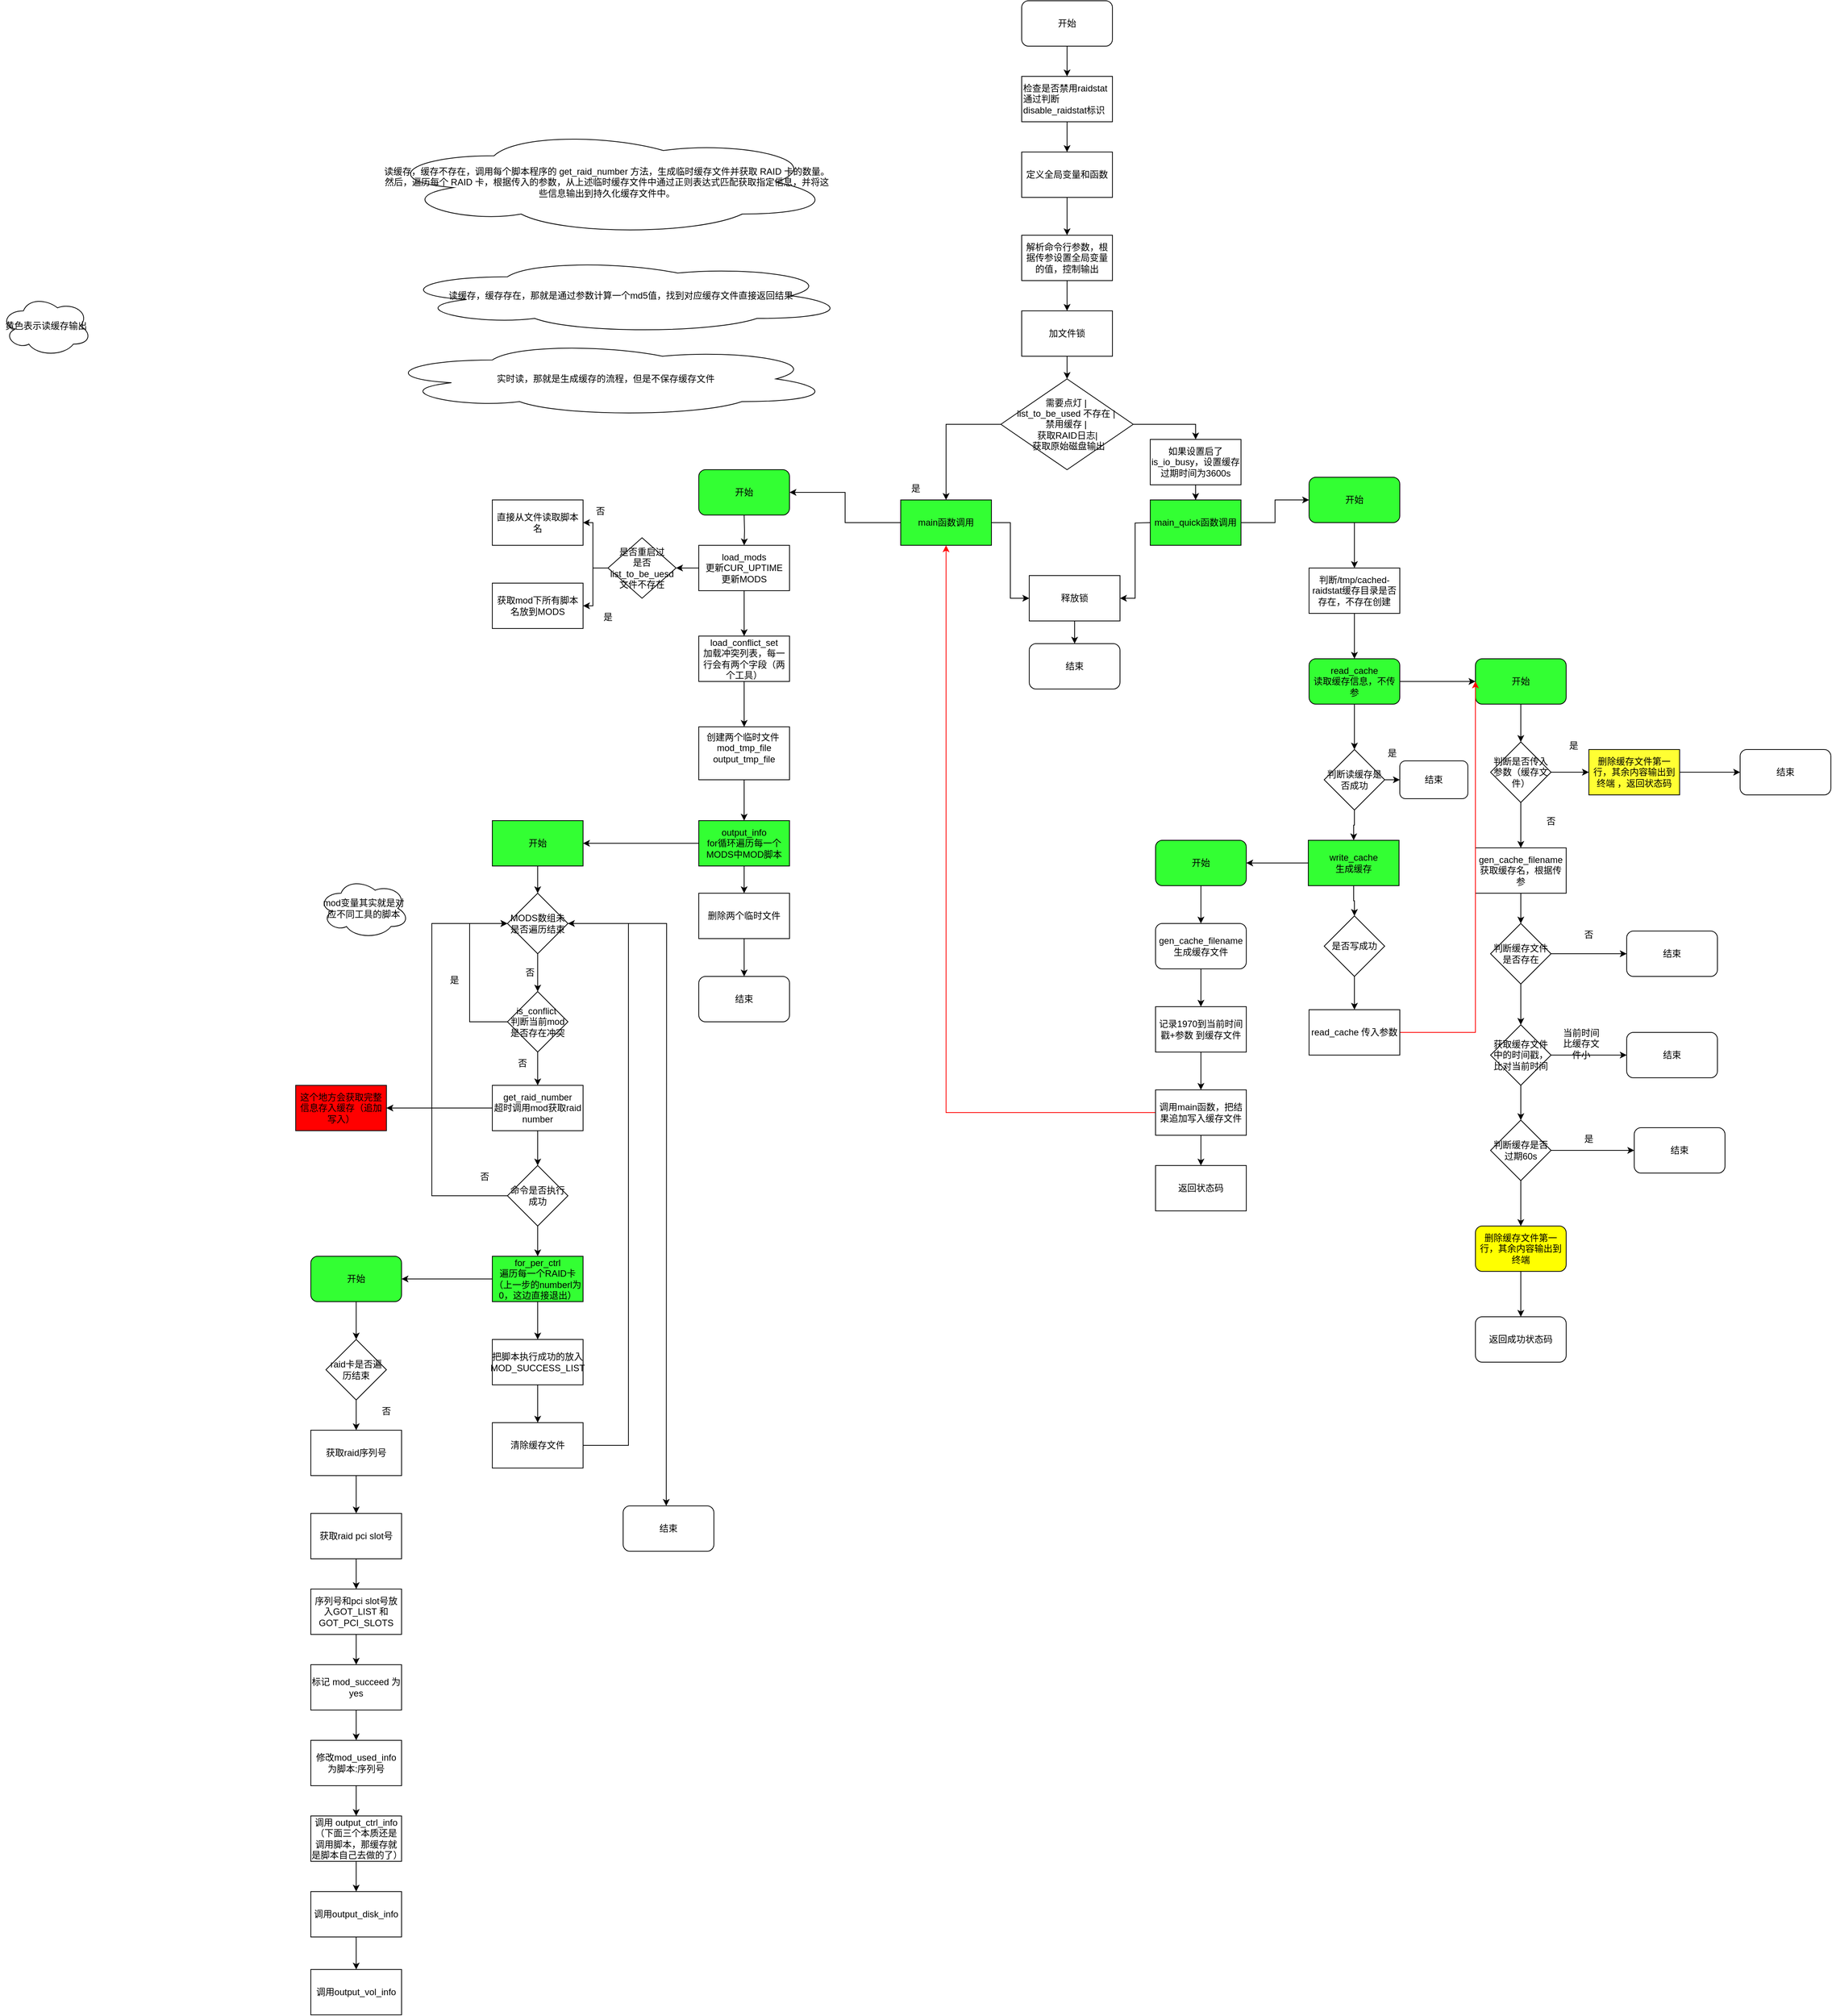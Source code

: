 <mxfile version="26.1.3">
  <diagram id="C5RBs43oDa-KdzZeNtuy" name="Page-1">
    <mxGraphModel dx="4551" dy="946" grid="1" gridSize="10" guides="1" tooltips="1" connect="1" arrows="1" fold="1" page="1" pageScale="1" pageWidth="827" pageHeight="1169" math="0" shadow="0">
      <root>
        <mxCell id="WIyWlLk6GJQsqaUBKTNV-0" />
        <mxCell id="WIyWlLk6GJQsqaUBKTNV-1" parent="WIyWlLk6GJQsqaUBKTNV-0" />
        <mxCell id="-BZLUgVBchCZVsi0vIrl-2" value="" style="edgeStyle=orthogonalEdgeStyle;rounded=0;orthogonalLoop=1;jettySize=auto;html=1;" edge="1" parent="WIyWlLk6GJQsqaUBKTNV-1" source="-BZLUgVBchCZVsi0vIrl-0" target="-BZLUgVBchCZVsi0vIrl-1">
          <mxGeometry relative="1" as="geometry" />
        </mxCell>
        <mxCell id="-BZLUgVBchCZVsi0vIrl-0" value="开始" style="rounded=1;whiteSpace=wrap;html=1;" vertex="1" parent="WIyWlLk6GJQsqaUBKTNV-1">
          <mxGeometry x="-650" y="320" width="120" height="60" as="geometry" />
        </mxCell>
        <mxCell id="-BZLUgVBchCZVsi0vIrl-4" value="" style="edgeStyle=orthogonalEdgeStyle;rounded=0;orthogonalLoop=1;jettySize=auto;html=1;" edge="1" parent="WIyWlLk6GJQsqaUBKTNV-1" source="-BZLUgVBchCZVsi0vIrl-1" target="-BZLUgVBchCZVsi0vIrl-3">
          <mxGeometry relative="1" as="geometry" />
        </mxCell>
        <mxCell id="-BZLUgVBchCZVsi0vIrl-1" value="检查是否禁用raidstat&lt;div&gt;通过判断disable_raidstat标识&lt;/div&gt;" style="rounded=0;whiteSpace=wrap;html=1;align=left;" vertex="1" parent="WIyWlLk6GJQsqaUBKTNV-1">
          <mxGeometry x="-650" y="420" width="120" height="60" as="geometry" />
        </mxCell>
        <mxCell id="-BZLUgVBchCZVsi0vIrl-6" value="" style="edgeStyle=orthogonalEdgeStyle;rounded=0;orthogonalLoop=1;jettySize=auto;html=1;" edge="1" parent="WIyWlLk6GJQsqaUBKTNV-1" source="-BZLUgVBchCZVsi0vIrl-3" target="-BZLUgVBchCZVsi0vIrl-5">
          <mxGeometry relative="1" as="geometry" />
        </mxCell>
        <mxCell id="-BZLUgVBchCZVsi0vIrl-3" value="定义全局变量和函数" style="rounded=0;whiteSpace=wrap;html=1;" vertex="1" parent="WIyWlLk6GJQsqaUBKTNV-1">
          <mxGeometry x="-650" y="520" width="120" height="60" as="geometry" />
        </mxCell>
        <mxCell id="-BZLUgVBchCZVsi0vIrl-8" value="" style="edgeStyle=orthogonalEdgeStyle;rounded=0;orthogonalLoop=1;jettySize=auto;html=1;" edge="1" parent="WIyWlLk6GJQsqaUBKTNV-1" source="-BZLUgVBchCZVsi0vIrl-5" target="-BZLUgVBchCZVsi0vIrl-7">
          <mxGeometry relative="1" as="geometry" />
        </mxCell>
        <mxCell id="-BZLUgVBchCZVsi0vIrl-5" value="解析命令行参数，根据传参设置全局变量的值，控制输出" style="rounded=0;whiteSpace=wrap;html=1;" vertex="1" parent="WIyWlLk6GJQsqaUBKTNV-1">
          <mxGeometry x="-650" y="630" width="120" height="60" as="geometry" />
        </mxCell>
        <mxCell id="-BZLUgVBchCZVsi0vIrl-10" value="" style="edgeStyle=orthogonalEdgeStyle;rounded=0;orthogonalLoop=1;jettySize=auto;html=1;" edge="1" parent="WIyWlLk6GJQsqaUBKTNV-1" source="-BZLUgVBchCZVsi0vIrl-7" target="-BZLUgVBchCZVsi0vIrl-9">
          <mxGeometry relative="1" as="geometry" />
        </mxCell>
        <mxCell id="-BZLUgVBchCZVsi0vIrl-7" value="加文件锁" style="rounded=0;whiteSpace=wrap;html=1;" vertex="1" parent="WIyWlLk6GJQsqaUBKTNV-1">
          <mxGeometry x="-650" y="730" width="120" height="60" as="geometry" />
        </mxCell>
        <mxCell id="-BZLUgVBchCZVsi0vIrl-24" style="edgeStyle=orthogonalEdgeStyle;rounded=0;orthogonalLoop=1;jettySize=auto;html=1;entryX=0.5;entryY=0;entryDx=0;entryDy=0;" edge="1" parent="WIyWlLk6GJQsqaUBKTNV-1" source="-BZLUgVBchCZVsi0vIrl-9" target="-BZLUgVBchCZVsi0vIrl-12">
          <mxGeometry relative="1" as="geometry" />
        </mxCell>
        <mxCell id="-BZLUgVBchCZVsi0vIrl-218" style="edgeStyle=orthogonalEdgeStyle;rounded=0;orthogonalLoop=1;jettySize=auto;html=1;entryX=0.5;entryY=0;entryDx=0;entryDy=0;" edge="1" parent="WIyWlLk6GJQsqaUBKTNV-1" source="-BZLUgVBchCZVsi0vIrl-9" target="-BZLUgVBchCZVsi0vIrl-217">
          <mxGeometry relative="1" as="geometry" />
        </mxCell>
        <mxCell id="-BZLUgVBchCZVsi0vIrl-9" value="需要点灯 |&amp;nbsp;&lt;div&gt;list_to_be_used 不存在 |&amp;nbsp;&lt;/div&gt;&lt;div&gt;禁用缓存 |&amp;nbsp;&lt;/div&gt;&lt;div&gt;获取RAID日志|&lt;/div&gt;&lt;div&gt;&amp;nbsp;获取原始磁盘输出&lt;/div&gt;" style="rhombus;whiteSpace=wrap;html=1;" vertex="1" parent="WIyWlLk6GJQsqaUBKTNV-1">
          <mxGeometry x="-677.5" y="820" width="175" height="120" as="geometry" />
        </mxCell>
        <mxCell id="-BZLUgVBchCZVsi0vIrl-79" style="edgeStyle=orthogonalEdgeStyle;rounded=0;orthogonalLoop=1;jettySize=auto;html=1;entryX=0;entryY=0.5;entryDx=0;entryDy=0;" edge="1" parent="WIyWlLk6GJQsqaUBKTNV-1" source="-BZLUgVBchCZVsi0vIrl-12" target="-BZLUgVBchCZVsi0vIrl-78">
          <mxGeometry relative="1" as="geometry" />
        </mxCell>
        <mxCell id="-BZLUgVBchCZVsi0vIrl-92" style="edgeStyle=orthogonalEdgeStyle;rounded=0;orthogonalLoop=1;jettySize=auto;html=1;" edge="1" parent="WIyWlLk6GJQsqaUBKTNV-1" source="-BZLUgVBchCZVsi0vIrl-12" target="-BZLUgVBchCZVsi0vIrl-83">
          <mxGeometry relative="1" as="geometry" />
        </mxCell>
        <mxCell id="-BZLUgVBchCZVsi0vIrl-12" value="main函数调用" style="rounded=0;whiteSpace=wrap;html=1;fillColor=#33FF33;" vertex="1" parent="WIyWlLk6GJQsqaUBKTNV-1">
          <mxGeometry x="-810" y="980" width="120" height="60" as="geometry" />
        </mxCell>
        <mxCell id="-BZLUgVBchCZVsi0vIrl-80" style="edgeStyle=orthogonalEdgeStyle;rounded=0;orthogonalLoop=1;jettySize=auto;html=1;entryX=1;entryY=0.5;entryDx=0;entryDy=0;" edge="1" parent="WIyWlLk6GJQsqaUBKTNV-1" target="-BZLUgVBchCZVsi0vIrl-78">
          <mxGeometry relative="1" as="geometry">
            <mxPoint x="-480" y="1010" as="sourcePoint" />
          </mxGeometry>
        </mxCell>
        <mxCell id="-BZLUgVBchCZVsi0vIrl-154" style="edgeStyle=orthogonalEdgeStyle;rounded=0;orthogonalLoop=1;jettySize=auto;html=1;entryX=0;entryY=0.5;entryDx=0;entryDy=0;" edge="1" parent="WIyWlLk6GJQsqaUBKTNV-1" source="-BZLUgVBchCZVsi0vIrl-13" target="-BZLUgVBchCZVsi0vIrl-153">
          <mxGeometry relative="1" as="geometry" />
        </mxCell>
        <mxCell id="-BZLUgVBchCZVsi0vIrl-13" value="main_quick函数调用" style="rounded=0;whiteSpace=wrap;html=1;fillColor=#33FF33;" vertex="1" parent="WIyWlLk6GJQsqaUBKTNV-1">
          <mxGeometry x="-480" y="980" width="120" height="60" as="geometry" />
        </mxCell>
        <mxCell id="-BZLUgVBchCZVsi0vIrl-16" value="是" style="text;html=1;align=center;verticalAlign=middle;whiteSpace=wrap;rounded=0;" vertex="1" parent="WIyWlLk6GJQsqaUBKTNV-1">
          <mxGeometry x="-820" y="950" width="60" height="30" as="geometry" />
        </mxCell>
        <mxCell id="-BZLUgVBchCZVsi0vIrl-41" value="是" style="text;html=1;align=center;verticalAlign=middle;whiteSpace=wrap;rounded=0;" vertex="1" parent="WIyWlLk6GJQsqaUBKTNV-1">
          <mxGeometry x="-1227" y="1120" width="60" height="30" as="geometry" />
        </mxCell>
        <mxCell id="-BZLUgVBchCZVsi0vIrl-42" value="否" style="text;html=1;align=center;verticalAlign=middle;whiteSpace=wrap;rounded=0;" vertex="1" parent="WIyWlLk6GJQsqaUBKTNV-1">
          <mxGeometry x="-1237" y="980" width="60" height="30" as="geometry" />
        </mxCell>
        <mxCell id="-BZLUgVBchCZVsi0vIrl-64" value="" style="edgeStyle=orthogonalEdgeStyle;rounded=0;orthogonalLoop=1;jettySize=auto;html=1;" edge="1" parent="WIyWlLk6GJQsqaUBKTNV-1" target="-BZLUgVBchCZVsi0vIrl-58">
          <mxGeometry relative="1" as="geometry">
            <mxPoint x="-1017" y="1000" as="sourcePoint" />
          </mxGeometry>
        </mxCell>
        <mxCell id="-BZLUgVBchCZVsi0vIrl-65" value="" style="edgeStyle=orthogonalEdgeStyle;rounded=0;orthogonalLoop=1;jettySize=auto;html=1;" edge="1" parent="WIyWlLk6GJQsqaUBKTNV-1" source="-BZLUgVBchCZVsi0vIrl-58" target="-BZLUgVBchCZVsi0vIrl-59">
          <mxGeometry relative="1" as="geometry" />
        </mxCell>
        <mxCell id="-BZLUgVBchCZVsi0vIrl-68" value="" style="edgeStyle=orthogonalEdgeStyle;rounded=0;orthogonalLoop=1;jettySize=auto;html=1;" edge="1" parent="WIyWlLk6GJQsqaUBKTNV-1" source="-BZLUgVBchCZVsi0vIrl-58" target="-BZLUgVBchCZVsi0vIrl-62">
          <mxGeometry relative="1" as="geometry" />
        </mxCell>
        <mxCell id="-BZLUgVBchCZVsi0vIrl-58" value="load_mods&lt;div&gt;更新CUR_UPTIME&lt;/div&gt;&lt;div&gt;更新MODS&lt;/div&gt;" style="rounded=0;whiteSpace=wrap;html=1;" vertex="1" parent="WIyWlLk6GJQsqaUBKTNV-1">
          <mxGeometry x="-1077" y="1040" width="120" height="60" as="geometry" />
        </mxCell>
        <mxCell id="-BZLUgVBchCZVsi0vIrl-66" value="" style="edgeStyle=orthogonalEdgeStyle;rounded=0;orthogonalLoop=1;jettySize=auto;html=1;" edge="1" parent="WIyWlLk6GJQsqaUBKTNV-1" source="-BZLUgVBchCZVsi0vIrl-59" target="-BZLUgVBchCZVsi0vIrl-60">
          <mxGeometry relative="1" as="geometry" />
        </mxCell>
        <mxCell id="-BZLUgVBchCZVsi0vIrl-59" value="load_conflict_set&lt;div&gt;加载冲突列表，每一行会有两个字段（两个工具）&lt;/div&gt;" style="rounded=0;whiteSpace=wrap;html=1;" vertex="1" parent="WIyWlLk6GJQsqaUBKTNV-1">
          <mxGeometry x="-1077" y="1160" width="120" height="60" as="geometry" />
        </mxCell>
        <mxCell id="-BZLUgVBchCZVsi0vIrl-67" value="" style="edgeStyle=orthogonalEdgeStyle;rounded=0;orthogonalLoop=1;jettySize=auto;html=1;" edge="1" parent="WIyWlLk6GJQsqaUBKTNV-1" source="-BZLUgVBchCZVsi0vIrl-60" target="-BZLUgVBchCZVsi0vIrl-61">
          <mxGeometry relative="1" as="geometry" />
        </mxCell>
        <mxCell id="-BZLUgVBchCZVsi0vIrl-60" value="创建两个临时文件&amp;nbsp;&lt;div&gt;mod_tmp_file&lt;/div&gt;&lt;div&gt;output_tmp_file&lt;/div&gt;&lt;div&gt;&lt;br&gt;&lt;/div&gt;" style="rounded=0;whiteSpace=wrap;html=1;" vertex="1" parent="WIyWlLk6GJQsqaUBKTNV-1">
          <mxGeometry x="-1077" y="1280" width="120" height="70" as="geometry" />
        </mxCell>
        <mxCell id="-BZLUgVBchCZVsi0vIrl-86" value="" style="edgeStyle=orthogonalEdgeStyle;rounded=0;orthogonalLoop=1;jettySize=auto;html=1;" edge="1" parent="WIyWlLk6GJQsqaUBKTNV-1" source="-BZLUgVBchCZVsi0vIrl-61" target="-BZLUgVBchCZVsi0vIrl-85">
          <mxGeometry relative="1" as="geometry" />
        </mxCell>
        <mxCell id="-BZLUgVBchCZVsi0vIrl-107" style="edgeStyle=orthogonalEdgeStyle;rounded=0;orthogonalLoop=1;jettySize=auto;html=1;" edge="1" parent="WIyWlLk6GJQsqaUBKTNV-1" source="-BZLUgVBchCZVsi0vIrl-61" target="-BZLUgVBchCZVsi0vIrl-93">
          <mxGeometry relative="1" as="geometry" />
        </mxCell>
        <mxCell id="-BZLUgVBchCZVsi0vIrl-61" value="output_info&lt;div&gt;for循环遍历每一个MODS中MOD脚本&lt;/div&gt;" style="rounded=0;whiteSpace=wrap;html=1;fillColor=#33FF33;" vertex="1" parent="WIyWlLk6GJQsqaUBKTNV-1">
          <mxGeometry x="-1077" y="1404" width="120" height="60" as="geometry" />
        </mxCell>
        <mxCell id="-BZLUgVBchCZVsi0vIrl-72" style="edgeStyle=orthogonalEdgeStyle;rounded=0;orthogonalLoop=1;jettySize=auto;html=1;" edge="1" parent="WIyWlLk6GJQsqaUBKTNV-1" source="-BZLUgVBchCZVsi0vIrl-62" target="-BZLUgVBchCZVsi0vIrl-70">
          <mxGeometry relative="1" as="geometry" />
        </mxCell>
        <mxCell id="-BZLUgVBchCZVsi0vIrl-91" style="edgeStyle=orthogonalEdgeStyle;rounded=0;orthogonalLoop=1;jettySize=auto;html=1;entryX=1;entryY=0.5;entryDx=0;entryDy=0;" edge="1" parent="WIyWlLk6GJQsqaUBKTNV-1" source="-BZLUgVBchCZVsi0vIrl-62" target="-BZLUgVBchCZVsi0vIrl-69">
          <mxGeometry relative="1" as="geometry" />
        </mxCell>
        <mxCell id="-BZLUgVBchCZVsi0vIrl-62" value="是否重启过&lt;div&gt;是否list_to_be_uesd文件不存在&lt;/div&gt;" style="rhombus;whiteSpace=wrap;html=1;" vertex="1" parent="WIyWlLk6GJQsqaUBKTNV-1">
          <mxGeometry x="-1197" y="1030" width="90" height="80" as="geometry" />
        </mxCell>
        <mxCell id="-BZLUgVBchCZVsi0vIrl-69" value="直接从文件读取脚本名" style="rounded=0;whiteSpace=wrap;html=1;" vertex="1" parent="WIyWlLk6GJQsqaUBKTNV-1">
          <mxGeometry x="-1350" y="980" width="120" height="60" as="geometry" />
        </mxCell>
        <mxCell id="-BZLUgVBchCZVsi0vIrl-70" value="获取mod下所有脚本名放到MODS" style="rounded=0;whiteSpace=wrap;html=1;" vertex="1" parent="WIyWlLk6GJQsqaUBKTNV-1">
          <mxGeometry x="-1350" y="1090" width="120" height="60" as="geometry" />
        </mxCell>
        <mxCell id="-BZLUgVBchCZVsi0vIrl-82" style="edgeStyle=orthogonalEdgeStyle;rounded=0;orthogonalLoop=1;jettySize=auto;html=1;entryX=0.5;entryY=0;entryDx=0;entryDy=0;" edge="1" parent="WIyWlLk6GJQsqaUBKTNV-1" source="-BZLUgVBchCZVsi0vIrl-78" target="-BZLUgVBchCZVsi0vIrl-81">
          <mxGeometry relative="1" as="geometry" />
        </mxCell>
        <mxCell id="-BZLUgVBchCZVsi0vIrl-78" value="释放锁" style="rounded=0;whiteSpace=wrap;html=1;" vertex="1" parent="WIyWlLk6GJQsqaUBKTNV-1">
          <mxGeometry x="-640" y="1080" width="120" height="60" as="geometry" />
        </mxCell>
        <mxCell id="-BZLUgVBchCZVsi0vIrl-81" value="结束" style="rounded=1;whiteSpace=wrap;html=1;" vertex="1" parent="WIyWlLk6GJQsqaUBKTNV-1">
          <mxGeometry x="-640" y="1170" width="120" height="60" as="geometry" />
        </mxCell>
        <mxCell id="-BZLUgVBchCZVsi0vIrl-83" value="开始" style="rounded=1;whiteSpace=wrap;html=1;fillColor=#33FF33;" vertex="1" parent="WIyWlLk6GJQsqaUBKTNV-1">
          <mxGeometry x="-1077" y="940" width="120" height="60" as="geometry" />
        </mxCell>
        <mxCell id="-BZLUgVBchCZVsi0vIrl-88" value="" style="edgeStyle=orthogonalEdgeStyle;rounded=0;orthogonalLoop=1;jettySize=auto;html=1;" edge="1" parent="WIyWlLk6GJQsqaUBKTNV-1" source="-BZLUgVBchCZVsi0vIrl-85" target="-BZLUgVBchCZVsi0vIrl-87">
          <mxGeometry relative="1" as="geometry" />
        </mxCell>
        <mxCell id="-BZLUgVBchCZVsi0vIrl-85" value="删除两个临时文件" style="rounded=0;whiteSpace=wrap;html=1;" vertex="1" parent="WIyWlLk6GJQsqaUBKTNV-1">
          <mxGeometry x="-1077" y="1500" width="120" height="60" as="geometry" />
        </mxCell>
        <mxCell id="-BZLUgVBchCZVsi0vIrl-87" value="结束" style="rounded=1;whiteSpace=wrap;html=1;" vertex="1" parent="WIyWlLk6GJQsqaUBKTNV-1">
          <mxGeometry x="-1077" y="1610" width="120" height="60" as="geometry" />
        </mxCell>
        <mxCell id="-BZLUgVBchCZVsi0vIrl-95" style="edgeStyle=orthogonalEdgeStyle;rounded=0;orthogonalLoop=1;jettySize=auto;html=1;entryX=0.5;entryY=0;entryDx=0;entryDy=0;" edge="1" parent="WIyWlLk6GJQsqaUBKTNV-1" source="-BZLUgVBchCZVsi0vIrl-93" target="-BZLUgVBchCZVsi0vIrl-94">
          <mxGeometry relative="1" as="geometry" />
        </mxCell>
        <mxCell id="-BZLUgVBchCZVsi0vIrl-93" value="开始" style="rounded=0;whiteSpace=wrap;html=1;fillColor=#33FF33;" vertex="1" parent="WIyWlLk6GJQsqaUBKTNV-1">
          <mxGeometry x="-1350" y="1404" width="120" height="60" as="geometry" />
        </mxCell>
        <mxCell id="-BZLUgVBchCZVsi0vIrl-98" style="edgeStyle=orthogonalEdgeStyle;rounded=0;orthogonalLoop=1;jettySize=auto;html=1;entryX=0.5;entryY=0;entryDx=0;entryDy=0;" edge="1" parent="WIyWlLk6GJQsqaUBKTNV-1" source="-BZLUgVBchCZVsi0vIrl-94">
          <mxGeometry relative="1" as="geometry">
            <mxPoint x="-1290" y="1630" as="targetPoint" />
          </mxGeometry>
        </mxCell>
        <mxCell id="-BZLUgVBchCZVsi0vIrl-225" style="edgeStyle=orthogonalEdgeStyle;rounded=0;orthogonalLoop=1;jettySize=auto;html=1;" edge="1" parent="WIyWlLk6GJQsqaUBKTNV-1" source="-BZLUgVBchCZVsi0vIrl-94">
          <mxGeometry relative="1" as="geometry">
            <mxPoint x="-1120" y="2310" as="targetPoint" />
          </mxGeometry>
        </mxCell>
        <mxCell id="-BZLUgVBchCZVsi0vIrl-94" value="MODS数组未是否遍历结束" style="rhombus;whiteSpace=wrap;html=1;" vertex="1" parent="WIyWlLk6GJQsqaUBKTNV-1">
          <mxGeometry x="-1330" y="1500" width="80" height="80" as="geometry" />
        </mxCell>
        <mxCell id="-BZLUgVBchCZVsi0vIrl-99" value="否" style="text;html=1;align=center;verticalAlign=middle;whiteSpace=wrap;rounded=0;" vertex="1" parent="WIyWlLk6GJQsqaUBKTNV-1">
          <mxGeometry x="-1330" y="1590" width="60" height="30" as="geometry" />
        </mxCell>
        <mxCell id="-BZLUgVBchCZVsi0vIrl-104" style="edgeStyle=orthogonalEdgeStyle;rounded=0;orthogonalLoop=1;jettySize=auto;html=1;entryX=0;entryY=0.5;entryDx=0;entryDy=0;" edge="1" parent="WIyWlLk6GJQsqaUBKTNV-1" source="-BZLUgVBchCZVsi0vIrl-102" target="-BZLUgVBchCZVsi0vIrl-94">
          <mxGeometry relative="1" as="geometry">
            <Array as="points">
              <mxPoint x="-1380" y="1670" />
              <mxPoint x="-1380" y="1540" />
            </Array>
          </mxGeometry>
        </mxCell>
        <mxCell id="-BZLUgVBchCZVsi0vIrl-108" style="edgeStyle=orthogonalEdgeStyle;rounded=0;orthogonalLoop=1;jettySize=auto;html=1;entryX=0.5;entryY=0;entryDx=0;entryDy=0;" edge="1" parent="WIyWlLk6GJQsqaUBKTNV-1" source="-BZLUgVBchCZVsi0vIrl-102" target="-BZLUgVBchCZVsi0vIrl-106">
          <mxGeometry relative="1" as="geometry" />
        </mxCell>
        <mxCell id="-BZLUgVBchCZVsi0vIrl-102" value="is_conflict&amp;nbsp;&lt;div&gt;判断当前mod是否存在冲突&lt;/div&gt;" style="rhombus;whiteSpace=wrap;html=1;" vertex="1" parent="WIyWlLk6GJQsqaUBKTNV-1">
          <mxGeometry x="-1330" y="1630" width="80" height="80" as="geometry" />
        </mxCell>
        <mxCell id="-BZLUgVBchCZVsi0vIrl-105" value="是" style="text;html=1;align=center;verticalAlign=middle;whiteSpace=wrap;rounded=0;" vertex="1" parent="WIyWlLk6GJQsqaUBKTNV-1">
          <mxGeometry x="-1430" y="1600" width="60" height="30" as="geometry" />
        </mxCell>
        <mxCell id="-BZLUgVBchCZVsi0vIrl-113" value="" style="edgeStyle=orthogonalEdgeStyle;rounded=0;orthogonalLoop=1;jettySize=auto;html=1;" edge="1" parent="WIyWlLk6GJQsqaUBKTNV-1" source="-BZLUgVBchCZVsi0vIrl-106" target="-BZLUgVBchCZVsi0vIrl-111">
          <mxGeometry relative="1" as="geometry" />
        </mxCell>
        <mxCell id="-BZLUgVBchCZVsi0vIrl-116" style="edgeStyle=orthogonalEdgeStyle;rounded=0;orthogonalLoop=1;jettySize=auto;html=1;entryX=0;entryY=0.5;entryDx=0;entryDy=0;exitX=0;exitY=0.5;exitDx=0;exitDy=0;" edge="1" parent="WIyWlLk6GJQsqaUBKTNV-1" source="-BZLUgVBchCZVsi0vIrl-111" target="-BZLUgVBchCZVsi0vIrl-94">
          <mxGeometry relative="1" as="geometry">
            <Array as="points">
              <mxPoint x="-1430" y="1900" />
              <mxPoint x="-1430" y="1540" />
            </Array>
          </mxGeometry>
        </mxCell>
        <mxCell id="-BZLUgVBchCZVsi0vIrl-145" value="" style="edgeStyle=orthogonalEdgeStyle;rounded=0;orthogonalLoop=1;jettySize=auto;html=1;" edge="1" parent="WIyWlLk6GJQsqaUBKTNV-1" source="-BZLUgVBchCZVsi0vIrl-106" target="-BZLUgVBchCZVsi0vIrl-144">
          <mxGeometry relative="1" as="geometry" />
        </mxCell>
        <mxCell id="-BZLUgVBchCZVsi0vIrl-106" value="&lt;div&gt;get_raid_number&lt;br&gt;&lt;/div&gt;超时调用mod获取raid number" style="rounded=0;whiteSpace=wrap;html=1;" vertex="1" parent="WIyWlLk6GJQsqaUBKTNV-1">
          <mxGeometry x="-1350" y="1754" width="120" height="60" as="geometry" />
        </mxCell>
        <mxCell id="-BZLUgVBchCZVsi0vIrl-109" value="否" style="text;html=1;align=center;verticalAlign=middle;whiteSpace=wrap;rounded=0;" vertex="1" parent="WIyWlLk6GJQsqaUBKTNV-1">
          <mxGeometry x="-1340" y="1710" width="60" height="30" as="geometry" />
        </mxCell>
        <mxCell id="-BZLUgVBchCZVsi0vIrl-110" value="mod变量其实就是对应不同工具的脚本" style="ellipse;shape=cloud;whiteSpace=wrap;html=1;" vertex="1" parent="WIyWlLk6GJQsqaUBKTNV-1">
          <mxGeometry x="-1580" y="1480" width="120" height="80" as="geometry" />
        </mxCell>
        <mxCell id="-BZLUgVBchCZVsi0vIrl-119" style="edgeStyle=orthogonalEdgeStyle;rounded=0;orthogonalLoop=1;jettySize=auto;html=1;" edge="1" parent="WIyWlLk6GJQsqaUBKTNV-1" source="-BZLUgVBchCZVsi0vIrl-111" target="-BZLUgVBchCZVsi0vIrl-112">
          <mxGeometry relative="1" as="geometry" />
        </mxCell>
        <mxCell id="-BZLUgVBchCZVsi0vIrl-111" value="命令是否执行成功" style="rhombus;whiteSpace=wrap;html=1;" vertex="1" parent="WIyWlLk6GJQsqaUBKTNV-1">
          <mxGeometry x="-1330" y="1860" width="80" height="80" as="geometry" />
        </mxCell>
        <mxCell id="-BZLUgVBchCZVsi0vIrl-121" style="edgeStyle=orthogonalEdgeStyle;rounded=0;orthogonalLoop=1;jettySize=auto;html=1;entryX=1;entryY=0.5;entryDx=0;entryDy=0;" edge="1" parent="WIyWlLk6GJQsqaUBKTNV-1" source="-BZLUgVBchCZVsi0vIrl-112" target="-BZLUgVBchCZVsi0vIrl-120">
          <mxGeometry relative="1" as="geometry" />
        </mxCell>
        <mxCell id="-BZLUgVBchCZVsi0vIrl-147" value="" style="edgeStyle=orthogonalEdgeStyle;rounded=0;orthogonalLoop=1;jettySize=auto;html=1;" edge="1" parent="WIyWlLk6GJQsqaUBKTNV-1" source="-BZLUgVBchCZVsi0vIrl-112" target="-BZLUgVBchCZVsi0vIrl-146">
          <mxGeometry relative="1" as="geometry" />
        </mxCell>
        <mxCell id="-BZLUgVBchCZVsi0vIrl-112" value="for_per_ctrl&lt;div&gt;遍历每一个RAID卡&lt;/div&gt;&lt;div&gt;（上一步的numberl为0，这边直接退出）&lt;/div&gt;" style="rounded=0;whiteSpace=wrap;html=1;fillColor=#33FF33;" vertex="1" parent="WIyWlLk6GJQsqaUBKTNV-1">
          <mxGeometry x="-1350" y="1980" width="120" height="60" as="geometry" />
        </mxCell>
        <mxCell id="-BZLUgVBchCZVsi0vIrl-117" value="否" style="text;html=1;align=center;verticalAlign=middle;whiteSpace=wrap;rounded=0;" vertex="1" parent="WIyWlLk6GJQsqaUBKTNV-1">
          <mxGeometry x="-1390" y="1860" width="60" height="30" as="geometry" />
        </mxCell>
        <mxCell id="-BZLUgVBchCZVsi0vIrl-124" style="edgeStyle=orthogonalEdgeStyle;rounded=0;orthogonalLoop=1;jettySize=auto;html=1;entryX=0.5;entryY=0;entryDx=0;entryDy=0;" edge="1" parent="WIyWlLk6GJQsqaUBKTNV-1" source="-BZLUgVBchCZVsi0vIrl-120" target="-BZLUgVBchCZVsi0vIrl-123">
          <mxGeometry relative="1" as="geometry" />
        </mxCell>
        <mxCell id="-BZLUgVBchCZVsi0vIrl-120" value="开始" style="rounded=1;whiteSpace=wrap;html=1;fillColor=#33FF33;" vertex="1" parent="WIyWlLk6GJQsqaUBKTNV-1">
          <mxGeometry x="-1590" y="1980" width="120" height="60" as="geometry" />
        </mxCell>
        <mxCell id="-BZLUgVBchCZVsi0vIrl-126" value="" style="edgeStyle=orthogonalEdgeStyle;rounded=0;orthogonalLoop=1;jettySize=auto;html=1;" edge="1" parent="WIyWlLk6GJQsqaUBKTNV-1" source="-BZLUgVBchCZVsi0vIrl-123" target="-BZLUgVBchCZVsi0vIrl-125">
          <mxGeometry relative="1" as="geometry" />
        </mxCell>
        <mxCell id="-BZLUgVBchCZVsi0vIrl-123" value="raid卡是否遍历结束" style="rhombus;whiteSpace=wrap;html=1;" vertex="1" parent="WIyWlLk6GJQsqaUBKTNV-1">
          <mxGeometry x="-1570" y="2090" width="80" height="80" as="geometry" />
        </mxCell>
        <mxCell id="-BZLUgVBchCZVsi0vIrl-131" value="" style="edgeStyle=orthogonalEdgeStyle;rounded=0;orthogonalLoop=1;jettySize=auto;html=1;" edge="1" parent="WIyWlLk6GJQsqaUBKTNV-1" source="-BZLUgVBchCZVsi0vIrl-125" target="-BZLUgVBchCZVsi0vIrl-130">
          <mxGeometry relative="1" as="geometry" />
        </mxCell>
        <mxCell id="-BZLUgVBchCZVsi0vIrl-125" value="获取raid序列号" style="rounded=0;whiteSpace=wrap;html=1;" vertex="1" parent="WIyWlLk6GJQsqaUBKTNV-1">
          <mxGeometry x="-1590" y="2210" width="120" height="60" as="geometry" />
        </mxCell>
        <mxCell id="-BZLUgVBchCZVsi0vIrl-127" value="否" style="text;html=1;align=center;verticalAlign=middle;whiteSpace=wrap;rounded=0;" vertex="1" parent="WIyWlLk6GJQsqaUBKTNV-1">
          <mxGeometry x="-1520" y="2170" width="60" height="30" as="geometry" />
        </mxCell>
        <mxCell id="-BZLUgVBchCZVsi0vIrl-133" style="edgeStyle=orthogonalEdgeStyle;rounded=0;orthogonalLoop=1;jettySize=auto;html=1;" edge="1" parent="WIyWlLk6GJQsqaUBKTNV-1" source="-BZLUgVBchCZVsi0vIrl-130" target="-BZLUgVBchCZVsi0vIrl-132">
          <mxGeometry relative="1" as="geometry" />
        </mxCell>
        <mxCell id="-BZLUgVBchCZVsi0vIrl-130" value="获取raid pci slot号" style="rounded=0;whiteSpace=wrap;html=1;" vertex="1" parent="WIyWlLk6GJQsqaUBKTNV-1">
          <mxGeometry x="-1590" y="2320" width="120" height="60" as="geometry" />
        </mxCell>
        <mxCell id="-BZLUgVBchCZVsi0vIrl-135" value="" style="edgeStyle=orthogonalEdgeStyle;rounded=0;orthogonalLoop=1;jettySize=auto;html=1;" edge="1" parent="WIyWlLk6GJQsqaUBKTNV-1" source="-BZLUgVBchCZVsi0vIrl-132" target="-BZLUgVBchCZVsi0vIrl-134">
          <mxGeometry relative="1" as="geometry" />
        </mxCell>
        <mxCell id="-BZLUgVBchCZVsi0vIrl-132" value="序列号和pci slot号放入GOT_LIST 和 GOT_PCI_SLOTS" style="rounded=0;whiteSpace=wrap;html=1;" vertex="1" parent="WIyWlLk6GJQsqaUBKTNV-1">
          <mxGeometry x="-1590" y="2420" width="120" height="60" as="geometry" />
        </mxCell>
        <mxCell id="-BZLUgVBchCZVsi0vIrl-137" value="" style="edgeStyle=orthogonalEdgeStyle;rounded=0;orthogonalLoop=1;jettySize=auto;html=1;" edge="1" parent="WIyWlLk6GJQsqaUBKTNV-1" source="-BZLUgVBchCZVsi0vIrl-134" target="-BZLUgVBchCZVsi0vIrl-136">
          <mxGeometry relative="1" as="geometry" />
        </mxCell>
        <mxCell id="-BZLUgVBchCZVsi0vIrl-134" value="标记&amp;nbsp;mod_succeed 为yes" style="rounded=0;whiteSpace=wrap;html=1;" vertex="1" parent="WIyWlLk6GJQsqaUBKTNV-1">
          <mxGeometry x="-1590" y="2520" width="120" height="60" as="geometry" />
        </mxCell>
        <mxCell id="-BZLUgVBchCZVsi0vIrl-141" value="" style="edgeStyle=orthogonalEdgeStyle;rounded=0;orthogonalLoop=1;jettySize=auto;html=1;" edge="1" parent="WIyWlLk6GJQsqaUBKTNV-1" source="-BZLUgVBchCZVsi0vIrl-136" target="-BZLUgVBchCZVsi0vIrl-138">
          <mxGeometry relative="1" as="geometry" />
        </mxCell>
        <mxCell id="-BZLUgVBchCZVsi0vIrl-136" value="修改mod_used_info为脚本:序列号" style="rounded=0;whiteSpace=wrap;html=1;" vertex="1" parent="WIyWlLk6GJQsqaUBKTNV-1">
          <mxGeometry x="-1590" y="2620" width="120" height="60" as="geometry" />
        </mxCell>
        <mxCell id="-BZLUgVBchCZVsi0vIrl-142" value="" style="edgeStyle=orthogonalEdgeStyle;rounded=0;orthogonalLoop=1;jettySize=auto;html=1;" edge="1" parent="WIyWlLk6GJQsqaUBKTNV-1" source="-BZLUgVBchCZVsi0vIrl-138" target="-BZLUgVBchCZVsi0vIrl-139">
          <mxGeometry relative="1" as="geometry" />
        </mxCell>
        <mxCell id="-BZLUgVBchCZVsi0vIrl-138" value="调用&amp;nbsp;output_ctrl_info&lt;div&gt;（下面三个本质还是调用脚本，那缓存就是脚本自己去做的了）&lt;/div&gt;" style="rounded=0;whiteSpace=wrap;html=1;" vertex="1" parent="WIyWlLk6GJQsqaUBKTNV-1">
          <mxGeometry x="-1590" y="2720" width="120" height="60" as="geometry" />
        </mxCell>
        <mxCell id="-BZLUgVBchCZVsi0vIrl-143" value="" style="edgeStyle=orthogonalEdgeStyle;rounded=0;orthogonalLoop=1;jettySize=auto;html=1;" edge="1" parent="WIyWlLk6GJQsqaUBKTNV-1" source="-BZLUgVBchCZVsi0vIrl-139" target="-BZLUgVBchCZVsi0vIrl-140">
          <mxGeometry relative="1" as="geometry" />
        </mxCell>
        <mxCell id="-BZLUgVBchCZVsi0vIrl-139" value="调用output_disk_info" style="rounded=0;whiteSpace=wrap;html=1;" vertex="1" parent="WIyWlLk6GJQsqaUBKTNV-1">
          <mxGeometry x="-1590" y="2820" width="120" height="60" as="geometry" />
        </mxCell>
        <mxCell id="-BZLUgVBchCZVsi0vIrl-140" value="调用output_vol_info" style="rounded=0;whiteSpace=wrap;html=1;" vertex="1" parent="WIyWlLk6GJQsqaUBKTNV-1">
          <mxGeometry x="-1590" y="2923" width="120" height="60" as="geometry" />
        </mxCell>
        <mxCell id="-BZLUgVBchCZVsi0vIrl-144" value="这个地方会获取完整信息存入缓存（追加写入）" style="whiteSpace=wrap;html=1;rounded=0;fillColor=#FF0000;" vertex="1" parent="WIyWlLk6GJQsqaUBKTNV-1">
          <mxGeometry x="-1610" y="1754" width="120" height="60" as="geometry" />
        </mxCell>
        <mxCell id="-BZLUgVBchCZVsi0vIrl-149" value="" style="edgeStyle=orthogonalEdgeStyle;rounded=0;orthogonalLoop=1;jettySize=auto;html=1;" edge="1" parent="WIyWlLk6GJQsqaUBKTNV-1" source="-BZLUgVBchCZVsi0vIrl-146" target="-BZLUgVBchCZVsi0vIrl-148">
          <mxGeometry relative="1" as="geometry" />
        </mxCell>
        <mxCell id="-BZLUgVBchCZVsi0vIrl-146" value="把脚本执行成功的放入MOD_SUCCESS_LIST" style="rounded=0;whiteSpace=wrap;html=1;" vertex="1" parent="WIyWlLk6GJQsqaUBKTNV-1">
          <mxGeometry x="-1350" y="2090" width="120" height="60" as="geometry" />
        </mxCell>
        <mxCell id="-BZLUgVBchCZVsi0vIrl-224" style="edgeStyle=orthogonalEdgeStyle;rounded=0;orthogonalLoop=1;jettySize=auto;html=1;entryX=1;entryY=0.5;entryDx=0;entryDy=0;" edge="1" parent="WIyWlLk6GJQsqaUBKTNV-1" source="-BZLUgVBchCZVsi0vIrl-148" target="-BZLUgVBchCZVsi0vIrl-94">
          <mxGeometry relative="1" as="geometry">
            <Array as="points">
              <mxPoint x="-1170" y="2230" />
              <mxPoint x="-1170" y="1540" />
            </Array>
          </mxGeometry>
        </mxCell>
        <mxCell id="-BZLUgVBchCZVsi0vIrl-148" value="清除缓存文件" style="rounded=0;whiteSpace=wrap;html=1;" vertex="1" parent="WIyWlLk6GJQsqaUBKTNV-1">
          <mxGeometry x="-1350" y="2200" width="120" height="60" as="geometry" />
        </mxCell>
        <mxCell id="-BZLUgVBchCZVsi0vIrl-157" value="" style="edgeStyle=orthogonalEdgeStyle;rounded=0;orthogonalLoop=1;jettySize=auto;html=1;" edge="1" parent="WIyWlLk6GJQsqaUBKTNV-1" source="-BZLUgVBchCZVsi0vIrl-153" target="-BZLUgVBchCZVsi0vIrl-155">
          <mxGeometry relative="1" as="geometry" />
        </mxCell>
        <mxCell id="-BZLUgVBchCZVsi0vIrl-153" value="开始" style="rounded=1;whiteSpace=wrap;html=1;fillColor=#33FF33;" vertex="1" parent="WIyWlLk6GJQsqaUBKTNV-1">
          <mxGeometry x="-270" y="950" width="120" height="60" as="geometry" />
        </mxCell>
        <mxCell id="-BZLUgVBchCZVsi0vIrl-159" value="" style="edgeStyle=orthogonalEdgeStyle;rounded=0;orthogonalLoop=1;jettySize=auto;html=1;" edge="1" parent="WIyWlLk6GJQsqaUBKTNV-1" source="-BZLUgVBchCZVsi0vIrl-155" target="-BZLUgVBchCZVsi0vIrl-158">
          <mxGeometry relative="1" as="geometry" />
        </mxCell>
        <mxCell id="-BZLUgVBchCZVsi0vIrl-155" value="判断/tmp/cached-raidstat缓存目录是否存在，不存在创建" style="rounded=0;whiteSpace=wrap;html=1;" vertex="1" parent="WIyWlLk6GJQsqaUBKTNV-1">
          <mxGeometry x="-270" y="1070" width="120" height="60" as="geometry" />
        </mxCell>
        <mxCell id="-BZLUgVBchCZVsi0vIrl-161" value="" style="edgeStyle=orthogonalEdgeStyle;rounded=0;orthogonalLoop=1;jettySize=auto;html=1;" edge="1" parent="WIyWlLk6GJQsqaUBKTNV-1" source="-BZLUgVBchCZVsi0vIrl-158" target="-BZLUgVBchCZVsi0vIrl-160">
          <mxGeometry relative="1" as="geometry" />
        </mxCell>
        <mxCell id="-BZLUgVBchCZVsi0vIrl-193" value="" style="edgeStyle=orthogonalEdgeStyle;rounded=0;orthogonalLoop=1;jettySize=auto;html=1;" edge="1" parent="WIyWlLk6GJQsqaUBKTNV-1" source="-BZLUgVBchCZVsi0vIrl-158" target="-BZLUgVBchCZVsi0vIrl-192">
          <mxGeometry relative="1" as="geometry" />
        </mxCell>
        <mxCell id="-BZLUgVBchCZVsi0vIrl-158" value="read_cache&lt;div&gt;读取缓存信息，不传参&lt;/div&gt;" style="rounded=1;whiteSpace=wrap;html=1;fillColor=#33FF33;" vertex="1" parent="WIyWlLk6GJQsqaUBKTNV-1">
          <mxGeometry x="-270" y="1190" width="120" height="60" as="geometry" />
        </mxCell>
        <mxCell id="-BZLUgVBchCZVsi0vIrl-163" value="" style="edgeStyle=orthogonalEdgeStyle;rounded=0;orthogonalLoop=1;jettySize=auto;html=1;" edge="1" parent="WIyWlLk6GJQsqaUBKTNV-1" source="-BZLUgVBchCZVsi0vIrl-160" target="-BZLUgVBchCZVsi0vIrl-162">
          <mxGeometry relative="1" as="geometry" />
        </mxCell>
        <mxCell id="-BZLUgVBchCZVsi0vIrl-160" value="开始" style="rounded=1;whiteSpace=wrap;html=1;fillColor=#33FF33;" vertex="1" parent="WIyWlLk6GJQsqaUBKTNV-1">
          <mxGeometry x="-50" y="1190" width="120" height="60" as="geometry" />
        </mxCell>
        <mxCell id="-BZLUgVBchCZVsi0vIrl-165" value="" style="edgeStyle=orthogonalEdgeStyle;rounded=0;orthogonalLoop=1;jettySize=auto;html=1;" edge="1" parent="WIyWlLk6GJQsqaUBKTNV-1" source="-BZLUgVBchCZVsi0vIrl-162" target="-BZLUgVBchCZVsi0vIrl-164">
          <mxGeometry relative="1" as="geometry" />
        </mxCell>
        <mxCell id="-BZLUgVBchCZVsi0vIrl-170" value="" style="edgeStyle=orthogonalEdgeStyle;rounded=0;orthogonalLoop=1;jettySize=auto;html=1;" edge="1" parent="WIyWlLk6GJQsqaUBKTNV-1" source="-BZLUgVBchCZVsi0vIrl-162" target="-BZLUgVBchCZVsi0vIrl-168">
          <mxGeometry relative="1" as="geometry" />
        </mxCell>
        <mxCell id="-BZLUgVBchCZVsi0vIrl-162" value="判断是否传入参数（缓存文件）" style="rhombus;whiteSpace=wrap;html=1;" vertex="1" parent="WIyWlLk6GJQsqaUBKTNV-1">
          <mxGeometry x="-30" y="1300" width="80" height="80" as="geometry" />
        </mxCell>
        <mxCell id="-BZLUgVBchCZVsi0vIrl-167" value="" style="edgeStyle=orthogonalEdgeStyle;rounded=0;orthogonalLoop=1;jettySize=auto;html=1;" edge="1" parent="WIyWlLk6GJQsqaUBKTNV-1" source="-BZLUgVBchCZVsi0vIrl-164" target="-BZLUgVBchCZVsi0vIrl-166">
          <mxGeometry relative="1" as="geometry" />
        </mxCell>
        <mxCell id="-BZLUgVBchCZVsi0vIrl-164" value="删除缓存文件第一行，其余内容输出到终端 ，返回状态码" style="rounded=0;whiteSpace=wrap;html=1;fillColor=#FFFF33;" vertex="1" parent="WIyWlLk6GJQsqaUBKTNV-1">
          <mxGeometry x="100" y="1310" width="120" height="60" as="geometry" />
        </mxCell>
        <mxCell id="-BZLUgVBchCZVsi0vIrl-166" value="结束" style="rounded=1;whiteSpace=wrap;html=1;" vertex="1" parent="WIyWlLk6GJQsqaUBKTNV-1">
          <mxGeometry x="300" y="1310" width="120" height="60" as="geometry" />
        </mxCell>
        <mxCell id="-BZLUgVBchCZVsi0vIrl-173" value="" style="edgeStyle=orthogonalEdgeStyle;rounded=0;orthogonalLoop=1;jettySize=auto;html=1;" edge="1" parent="WIyWlLk6GJQsqaUBKTNV-1" source="-BZLUgVBchCZVsi0vIrl-168" target="-BZLUgVBchCZVsi0vIrl-172">
          <mxGeometry relative="1" as="geometry" />
        </mxCell>
        <mxCell id="-BZLUgVBchCZVsi0vIrl-168" value="gen_cache_filename&lt;div&gt;获取缓存名，根据传参&lt;/div&gt;" style="rounded=0;whiteSpace=wrap;html=1;" vertex="1" parent="WIyWlLk6GJQsqaUBKTNV-1">
          <mxGeometry x="-50" y="1440" width="120" height="60" as="geometry" />
        </mxCell>
        <mxCell id="-BZLUgVBchCZVsi0vIrl-169" value="是" style="text;html=1;align=center;verticalAlign=middle;whiteSpace=wrap;rounded=0;" vertex="1" parent="WIyWlLk6GJQsqaUBKTNV-1">
          <mxGeometry x="50" y="1290" width="60" height="30" as="geometry" />
        </mxCell>
        <mxCell id="-BZLUgVBchCZVsi0vIrl-171" value="否" style="text;html=1;align=center;verticalAlign=middle;whiteSpace=wrap;rounded=0;" vertex="1" parent="WIyWlLk6GJQsqaUBKTNV-1">
          <mxGeometry x="20" y="1390" width="60" height="30" as="geometry" />
        </mxCell>
        <mxCell id="-BZLUgVBchCZVsi0vIrl-175" style="edgeStyle=orthogonalEdgeStyle;rounded=0;orthogonalLoop=1;jettySize=auto;html=1;" edge="1" parent="WIyWlLk6GJQsqaUBKTNV-1" source="-BZLUgVBchCZVsi0vIrl-172" target="-BZLUgVBchCZVsi0vIrl-174">
          <mxGeometry relative="1" as="geometry" />
        </mxCell>
        <mxCell id="-BZLUgVBchCZVsi0vIrl-179" value="" style="edgeStyle=orthogonalEdgeStyle;rounded=0;orthogonalLoop=1;jettySize=auto;html=1;" edge="1" parent="WIyWlLk6GJQsqaUBKTNV-1" source="-BZLUgVBchCZVsi0vIrl-172" target="-BZLUgVBchCZVsi0vIrl-178">
          <mxGeometry relative="1" as="geometry" />
        </mxCell>
        <mxCell id="-BZLUgVBchCZVsi0vIrl-172" value="判断缓存文件是否存在" style="rhombus;whiteSpace=wrap;html=1;" vertex="1" parent="WIyWlLk6GJQsqaUBKTNV-1">
          <mxGeometry x="-30" y="1540" width="80" height="80" as="geometry" />
        </mxCell>
        <mxCell id="-BZLUgVBchCZVsi0vIrl-174" value="结束" style="rounded=1;whiteSpace=wrap;html=1;" vertex="1" parent="WIyWlLk6GJQsqaUBKTNV-1">
          <mxGeometry x="150" y="1550" width="120" height="60" as="geometry" />
        </mxCell>
        <mxCell id="-BZLUgVBchCZVsi0vIrl-176" value="否" style="text;html=1;align=center;verticalAlign=middle;whiteSpace=wrap;rounded=0;" vertex="1" parent="WIyWlLk6GJQsqaUBKTNV-1">
          <mxGeometry x="70" y="1540" width="60" height="30" as="geometry" />
        </mxCell>
        <mxCell id="-BZLUgVBchCZVsi0vIrl-181" value="" style="edgeStyle=orthogonalEdgeStyle;rounded=0;orthogonalLoop=1;jettySize=auto;html=1;" edge="1" parent="WIyWlLk6GJQsqaUBKTNV-1" source="-BZLUgVBchCZVsi0vIrl-178" target="-BZLUgVBchCZVsi0vIrl-180">
          <mxGeometry relative="1" as="geometry" />
        </mxCell>
        <mxCell id="-BZLUgVBchCZVsi0vIrl-184" value="" style="edgeStyle=orthogonalEdgeStyle;rounded=0;orthogonalLoop=1;jettySize=auto;html=1;" edge="1" parent="WIyWlLk6GJQsqaUBKTNV-1" source="-BZLUgVBchCZVsi0vIrl-178" target="-BZLUgVBchCZVsi0vIrl-183">
          <mxGeometry relative="1" as="geometry" />
        </mxCell>
        <mxCell id="-BZLUgVBchCZVsi0vIrl-178" value="获取缓存文件中的时间戳，比对当前时间" style="rhombus;whiteSpace=wrap;html=1;" vertex="1" parent="WIyWlLk6GJQsqaUBKTNV-1">
          <mxGeometry x="-30" y="1674" width="80" height="80" as="geometry" />
        </mxCell>
        <mxCell id="-BZLUgVBchCZVsi0vIrl-180" value="结束" style="rounded=1;whiteSpace=wrap;html=1;" vertex="1" parent="WIyWlLk6GJQsqaUBKTNV-1">
          <mxGeometry x="150" y="1684" width="120" height="60" as="geometry" />
        </mxCell>
        <mxCell id="-BZLUgVBchCZVsi0vIrl-182" value="当前时间比缓存文件小" style="text;html=1;align=center;verticalAlign=middle;whiteSpace=wrap;rounded=0;" vertex="1" parent="WIyWlLk6GJQsqaUBKTNV-1">
          <mxGeometry x="60" y="1684" width="60" height="30" as="geometry" />
        </mxCell>
        <mxCell id="-BZLUgVBchCZVsi0vIrl-186" value="" style="edgeStyle=orthogonalEdgeStyle;rounded=0;orthogonalLoop=1;jettySize=auto;html=1;" edge="1" parent="WIyWlLk6GJQsqaUBKTNV-1" source="-BZLUgVBchCZVsi0vIrl-183" target="-BZLUgVBchCZVsi0vIrl-185">
          <mxGeometry relative="1" as="geometry" />
        </mxCell>
        <mxCell id="-BZLUgVBchCZVsi0vIrl-189" value="" style="edgeStyle=orthogonalEdgeStyle;rounded=0;orthogonalLoop=1;jettySize=auto;html=1;" edge="1" parent="WIyWlLk6GJQsqaUBKTNV-1" source="-BZLUgVBchCZVsi0vIrl-183" target="-BZLUgVBchCZVsi0vIrl-188">
          <mxGeometry relative="1" as="geometry" />
        </mxCell>
        <mxCell id="-BZLUgVBchCZVsi0vIrl-183" value="判断缓存是否过期60s" style="rhombus;whiteSpace=wrap;html=1;" vertex="1" parent="WIyWlLk6GJQsqaUBKTNV-1">
          <mxGeometry x="-30" y="1800" width="80" height="80" as="geometry" />
        </mxCell>
        <mxCell id="-BZLUgVBchCZVsi0vIrl-185" value="结束" style="rounded=1;whiteSpace=wrap;html=1;" vertex="1" parent="WIyWlLk6GJQsqaUBKTNV-1">
          <mxGeometry x="160" y="1810" width="120" height="60" as="geometry" />
        </mxCell>
        <mxCell id="-BZLUgVBchCZVsi0vIrl-187" value="是" style="text;html=1;align=center;verticalAlign=middle;whiteSpace=wrap;rounded=0;" vertex="1" parent="WIyWlLk6GJQsqaUBKTNV-1">
          <mxGeometry x="70" y="1810" width="60" height="30" as="geometry" />
        </mxCell>
        <mxCell id="-BZLUgVBchCZVsi0vIrl-191" value="" style="edgeStyle=orthogonalEdgeStyle;rounded=0;orthogonalLoop=1;jettySize=auto;html=1;" edge="1" parent="WIyWlLk6GJQsqaUBKTNV-1" source="-BZLUgVBchCZVsi0vIrl-188" target="-BZLUgVBchCZVsi0vIrl-190">
          <mxGeometry relative="1" as="geometry" />
        </mxCell>
        <mxCell id="-BZLUgVBchCZVsi0vIrl-188" value="删除缓存文件第一行，其余内容输出到终端" style="rounded=1;whiteSpace=wrap;html=1;fillColor=#FFFF00;" vertex="1" parent="WIyWlLk6GJQsqaUBKTNV-1">
          <mxGeometry x="-50" y="1940" width="120" height="60" as="geometry" />
        </mxCell>
        <mxCell id="-BZLUgVBchCZVsi0vIrl-190" value="返回成功状态码" style="rounded=1;whiteSpace=wrap;html=1;" vertex="1" parent="WIyWlLk6GJQsqaUBKTNV-1">
          <mxGeometry x="-50" y="2060" width="120" height="60" as="geometry" />
        </mxCell>
        <mxCell id="-BZLUgVBchCZVsi0vIrl-195" value="" style="edgeStyle=orthogonalEdgeStyle;rounded=0;orthogonalLoop=1;jettySize=auto;html=1;" edge="1" parent="WIyWlLk6GJQsqaUBKTNV-1" source="-BZLUgVBchCZVsi0vIrl-192" target="-BZLUgVBchCZVsi0vIrl-194">
          <mxGeometry relative="1" as="geometry" />
        </mxCell>
        <mxCell id="-BZLUgVBchCZVsi0vIrl-198" value="" style="edgeStyle=orthogonalEdgeStyle;rounded=0;orthogonalLoop=1;jettySize=auto;html=1;" edge="1" parent="WIyWlLk6GJQsqaUBKTNV-1" source="-BZLUgVBchCZVsi0vIrl-192" target="-BZLUgVBchCZVsi0vIrl-197">
          <mxGeometry relative="1" as="geometry" />
        </mxCell>
        <mxCell id="-BZLUgVBchCZVsi0vIrl-192" value="判断读缓存是否成功" style="rhombus;whiteSpace=wrap;html=1;" vertex="1" parent="WIyWlLk6GJQsqaUBKTNV-1">
          <mxGeometry x="-250" y="1310" width="80" height="80" as="geometry" />
        </mxCell>
        <mxCell id="-BZLUgVBchCZVsi0vIrl-194" value="结束" style="rounded=1;whiteSpace=wrap;html=1;" vertex="1" parent="WIyWlLk6GJQsqaUBKTNV-1">
          <mxGeometry x="-150" y="1325" width="90" height="50" as="geometry" />
        </mxCell>
        <mxCell id="-BZLUgVBchCZVsi0vIrl-196" value="是" style="text;html=1;align=center;verticalAlign=middle;whiteSpace=wrap;rounded=0;" vertex="1" parent="WIyWlLk6GJQsqaUBKTNV-1">
          <mxGeometry x="-190" y="1300" width="60" height="30" as="geometry" />
        </mxCell>
        <mxCell id="-BZLUgVBchCZVsi0vIrl-200" value="" style="edgeStyle=orthogonalEdgeStyle;rounded=0;orthogonalLoop=1;jettySize=auto;html=1;" edge="1" parent="WIyWlLk6GJQsqaUBKTNV-1" source="-BZLUgVBchCZVsi0vIrl-197" target="-BZLUgVBchCZVsi0vIrl-199">
          <mxGeometry relative="1" as="geometry" />
        </mxCell>
        <mxCell id="-BZLUgVBchCZVsi0vIrl-205" value="" style="edgeStyle=orthogonalEdgeStyle;rounded=0;orthogonalLoop=1;jettySize=auto;html=1;" edge="1" parent="WIyWlLk6GJQsqaUBKTNV-1" source="-BZLUgVBchCZVsi0vIrl-197" target="-BZLUgVBchCZVsi0vIrl-204">
          <mxGeometry relative="1" as="geometry" />
        </mxCell>
        <mxCell id="-BZLUgVBchCZVsi0vIrl-197" value="write_cache&lt;div&gt;生成缓存&lt;/div&gt;" style="rounded=0;whiteSpace=wrap;html=1;fillColor=#33FF33;" vertex="1" parent="WIyWlLk6GJQsqaUBKTNV-1">
          <mxGeometry x="-271" y="1430" width="120" height="60" as="geometry" />
        </mxCell>
        <mxCell id="-BZLUgVBchCZVsi0vIrl-202" value="" style="edgeStyle=orthogonalEdgeStyle;rounded=0;orthogonalLoop=1;jettySize=auto;html=1;" edge="1" parent="WIyWlLk6GJQsqaUBKTNV-1" source="-BZLUgVBchCZVsi0vIrl-199" target="-BZLUgVBchCZVsi0vIrl-201">
          <mxGeometry relative="1" as="geometry" />
        </mxCell>
        <mxCell id="-BZLUgVBchCZVsi0vIrl-199" value="是否写成功" style="rhombus;whiteSpace=wrap;html=1;" vertex="1" parent="WIyWlLk6GJQsqaUBKTNV-1">
          <mxGeometry x="-250" y="1530" width="80" height="80" as="geometry" />
        </mxCell>
        <mxCell id="-BZLUgVBchCZVsi0vIrl-203" style="edgeStyle=orthogonalEdgeStyle;rounded=0;orthogonalLoop=1;jettySize=auto;html=1;entryX=0;entryY=0.5;entryDx=0;entryDy=0;fillColor=#FF0000;strokeColor=#FF0000;" edge="1" parent="WIyWlLk6GJQsqaUBKTNV-1" source="-BZLUgVBchCZVsi0vIrl-201" target="-BZLUgVBchCZVsi0vIrl-160">
          <mxGeometry relative="1" as="geometry">
            <Array as="points">
              <mxPoint x="-50" y="1684" />
            </Array>
          </mxGeometry>
        </mxCell>
        <mxCell id="-BZLUgVBchCZVsi0vIrl-201" value="read_cache 传入参数" style="rounded=0;whiteSpace=wrap;html=1;" vertex="1" parent="WIyWlLk6GJQsqaUBKTNV-1">
          <mxGeometry x="-270" y="1654" width="120" height="60" as="geometry" />
        </mxCell>
        <mxCell id="-BZLUgVBchCZVsi0vIrl-207" value="" style="edgeStyle=orthogonalEdgeStyle;rounded=0;orthogonalLoop=1;jettySize=auto;html=1;" edge="1" parent="WIyWlLk6GJQsqaUBKTNV-1" source="-BZLUgVBchCZVsi0vIrl-204" target="-BZLUgVBchCZVsi0vIrl-206">
          <mxGeometry relative="1" as="geometry" />
        </mxCell>
        <mxCell id="-BZLUgVBchCZVsi0vIrl-204" value="开始" style="rounded=1;whiteSpace=wrap;html=1;fillColor=#33FF33;" vertex="1" parent="WIyWlLk6GJQsqaUBKTNV-1">
          <mxGeometry x="-473" y="1430" width="120" height="60" as="geometry" />
        </mxCell>
        <mxCell id="-BZLUgVBchCZVsi0vIrl-209" value="" style="edgeStyle=orthogonalEdgeStyle;rounded=0;orthogonalLoop=1;jettySize=auto;html=1;" edge="1" parent="WIyWlLk6GJQsqaUBKTNV-1" source="-BZLUgVBchCZVsi0vIrl-206" target="-BZLUgVBchCZVsi0vIrl-208">
          <mxGeometry relative="1" as="geometry" />
        </mxCell>
        <mxCell id="-BZLUgVBchCZVsi0vIrl-206" value="gen_cache_filename&lt;div&gt;生成缓存文件&lt;/div&gt;" style="rounded=1;whiteSpace=wrap;html=1;" vertex="1" parent="WIyWlLk6GJQsqaUBKTNV-1">
          <mxGeometry x="-473" y="1540" width="120" height="60" as="geometry" />
        </mxCell>
        <mxCell id="-BZLUgVBchCZVsi0vIrl-211" value="" style="edgeStyle=orthogonalEdgeStyle;rounded=0;orthogonalLoop=1;jettySize=auto;html=1;" edge="1" parent="WIyWlLk6GJQsqaUBKTNV-1" source="-BZLUgVBchCZVsi0vIrl-208" target="-BZLUgVBchCZVsi0vIrl-210">
          <mxGeometry relative="1" as="geometry" />
        </mxCell>
        <mxCell id="-BZLUgVBchCZVsi0vIrl-208" value="记录1970到当前时间戳+参数 到缓存文件" style="rounded=0;whiteSpace=wrap;html=1;" vertex="1" parent="WIyWlLk6GJQsqaUBKTNV-1">
          <mxGeometry x="-473" y="1650" width="120" height="60" as="geometry" />
        </mxCell>
        <mxCell id="-BZLUgVBchCZVsi0vIrl-213" value="" style="edgeStyle=orthogonalEdgeStyle;rounded=0;orthogonalLoop=1;jettySize=auto;html=1;" edge="1" parent="WIyWlLk6GJQsqaUBKTNV-1" source="-BZLUgVBchCZVsi0vIrl-210" target="-BZLUgVBchCZVsi0vIrl-212">
          <mxGeometry relative="1" as="geometry" />
        </mxCell>
        <mxCell id="-BZLUgVBchCZVsi0vIrl-214" style="edgeStyle=orthogonalEdgeStyle;rounded=0;orthogonalLoop=1;jettySize=auto;html=1;entryX=0.5;entryY=1;entryDx=0;entryDy=0;strokeColor=#FF0000;" edge="1" parent="WIyWlLk6GJQsqaUBKTNV-1" source="-BZLUgVBchCZVsi0vIrl-210" target="-BZLUgVBchCZVsi0vIrl-12">
          <mxGeometry relative="1" as="geometry" />
        </mxCell>
        <mxCell id="-BZLUgVBchCZVsi0vIrl-210" value="调用main函数，把结果追加写入缓存文件" style="rounded=0;whiteSpace=wrap;html=1;" vertex="1" parent="WIyWlLk6GJQsqaUBKTNV-1">
          <mxGeometry x="-473" y="1760" width="120" height="60" as="geometry" />
        </mxCell>
        <mxCell id="-BZLUgVBchCZVsi0vIrl-212" value="返回状态码" style="rounded=0;whiteSpace=wrap;html=1;" vertex="1" parent="WIyWlLk6GJQsqaUBKTNV-1">
          <mxGeometry x="-473" y="1860" width="120" height="60" as="geometry" />
        </mxCell>
        <mxCell id="-BZLUgVBchCZVsi0vIrl-219" value="" style="edgeStyle=orthogonalEdgeStyle;rounded=0;orthogonalLoop=1;jettySize=auto;html=1;" edge="1" parent="WIyWlLk6GJQsqaUBKTNV-1" source="-BZLUgVBchCZVsi0vIrl-217" target="-BZLUgVBchCZVsi0vIrl-13">
          <mxGeometry relative="1" as="geometry" />
        </mxCell>
        <mxCell id="-BZLUgVBchCZVsi0vIrl-217" value="如果设置启了is_io_busy，设置缓存过期时间为3600s" style="rounded=0;whiteSpace=wrap;html=1;" vertex="1" parent="WIyWlLk6GJQsqaUBKTNV-1">
          <mxGeometry x="-480" y="900" width="120" height="60" as="geometry" />
        </mxCell>
        <mxCell id="-BZLUgVBchCZVsi0vIrl-220" value="黄色表示读缓存输出" style="ellipse;shape=cloud;whiteSpace=wrap;html=1;" vertex="1" parent="WIyWlLk6GJQsqaUBKTNV-1">
          <mxGeometry x="-2000" y="710" width="120" height="80" as="geometry" />
        </mxCell>
        <mxCell id="-BZLUgVBchCZVsi0vIrl-221" value="读缓存，缓存不存在，调用每个脚本程序的 get_raid_number 方法，生成临时缓存文件并获取 RAID 卡的数量。然后，遍历每个 RAID 卡，根据传入的参数，从上述临时缓存文件中通过正则表达式匹配获取指定信息，并将这些信息输出到持久化缓存文件中。" style="ellipse;shape=cloud;whiteSpace=wrap;html=1;" vertex="1" parent="WIyWlLk6GJQsqaUBKTNV-1">
          <mxGeometry x="-1497" y="490" width="597" height="140" as="geometry" />
        </mxCell>
        <mxCell id="-BZLUgVBchCZVsi0vIrl-226" value="结束" style="rounded=1;whiteSpace=wrap;html=1;" vertex="1" parent="WIyWlLk6GJQsqaUBKTNV-1">
          <mxGeometry x="-1177" y="2310" width="120" height="60" as="geometry" />
        </mxCell>
        <mxCell id="-BZLUgVBchCZVsi0vIrl-227" value="读缓存，缓存存在，那就是通过参数计算一个md5值，找到对应缓存文件直接返回结果" style="ellipse;shape=cloud;whiteSpace=wrap;html=1;" vertex="1" parent="WIyWlLk6GJQsqaUBKTNV-1">
          <mxGeometry x="-1480" y="660" width="600" height="100" as="geometry" />
        </mxCell>
        <mxCell id="-BZLUgVBchCZVsi0vIrl-228" value="实时读，那就是生成缓存的流程，但是不保存缓存文件" style="ellipse;shape=cloud;whiteSpace=wrap;html=1;" vertex="1" parent="WIyWlLk6GJQsqaUBKTNV-1">
          <mxGeometry x="-1500" y="770" width="600" height="100" as="geometry" />
        </mxCell>
      </root>
    </mxGraphModel>
  </diagram>
</mxfile>
